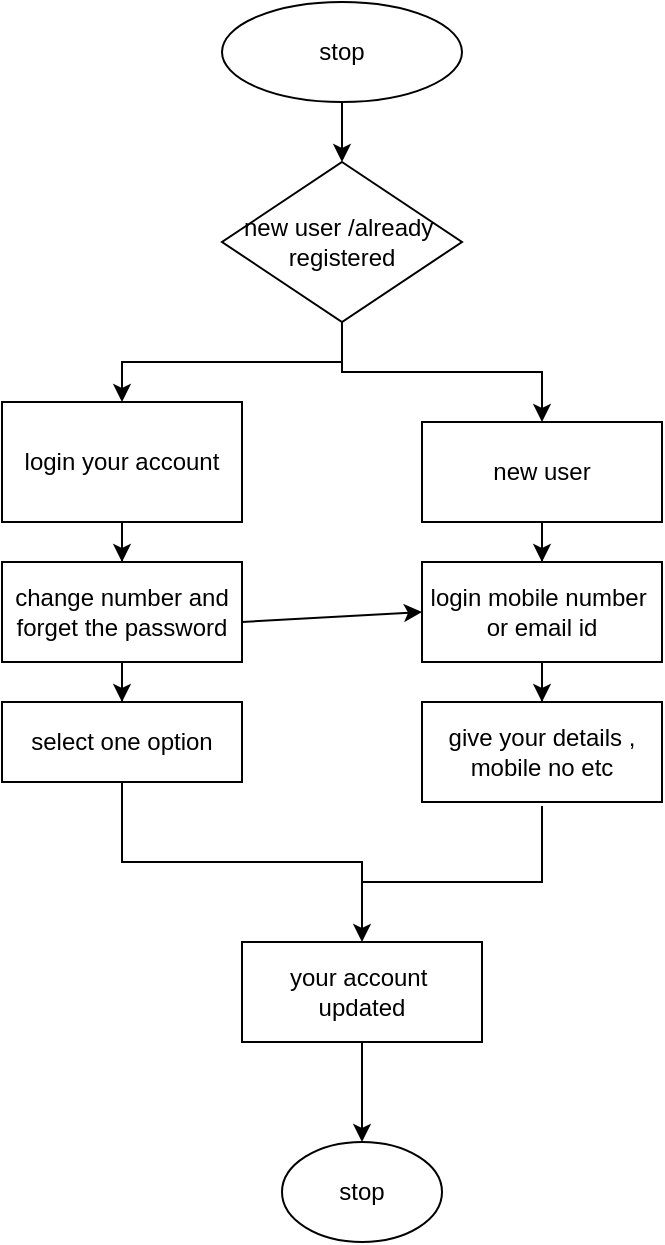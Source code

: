 <mxfile version="22.0.8" type="google">
  <diagram name="Page-1" id="V0BsXtO1z5sSv_0sSeDV">
    <mxGraphModel dx="1242" dy="569" grid="1" gridSize="10" guides="1" tooltips="1" connect="1" arrows="1" fold="1" page="1" pageScale="1" pageWidth="850" pageHeight="1100" math="0" shadow="0">
      <root>
        <mxCell id="0" />
        <mxCell id="1" parent="0" />
        <mxCell id="84fla97lxN4tbawrS8aS-3" value="" style="edgeStyle=orthogonalEdgeStyle;rounded=0;orthogonalLoop=1;jettySize=auto;html=1;" edge="1" parent="1" source="84fla97lxN4tbawrS8aS-1" target="84fla97lxN4tbawrS8aS-2">
          <mxGeometry relative="1" as="geometry" />
        </mxCell>
        <mxCell id="84fla97lxN4tbawrS8aS-1" value="stop" style="ellipse;whiteSpace=wrap;html=1;" vertex="1" parent="1">
          <mxGeometry x="380" y="50" width="120" height="50" as="geometry" />
        </mxCell>
        <mxCell id="84fla97lxN4tbawrS8aS-5" value="" style="edgeStyle=orthogonalEdgeStyle;rounded=0;orthogonalLoop=1;jettySize=auto;html=1;" edge="1" parent="1" source="84fla97lxN4tbawrS8aS-2" target="84fla97lxN4tbawrS8aS-4">
          <mxGeometry relative="1" as="geometry" />
        </mxCell>
        <mxCell id="84fla97lxN4tbawrS8aS-7" value="" style="edgeStyle=orthogonalEdgeStyle;rounded=0;orthogonalLoop=1;jettySize=auto;html=1;" edge="1" parent="1" source="84fla97lxN4tbawrS8aS-2" target="84fla97lxN4tbawrS8aS-6">
          <mxGeometry relative="1" as="geometry" />
        </mxCell>
        <mxCell id="84fla97lxN4tbawrS8aS-2" value="new user /already&amp;nbsp;&lt;br&gt;registered" style="rhombus;whiteSpace=wrap;html=1;" vertex="1" parent="1">
          <mxGeometry x="380" y="130" width="120" height="80" as="geometry" />
        </mxCell>
        <mxCell id="84fla97lxN4tbawrS8aS-9" value="" style="edgeStyle=orthogonalEdgeStyle;rounded=0;orthogonalLoop=1;jettySize=auto;html=1;" edge="1" parent="1" source="84fla97lxN4tbawrS8aS-4" target="84fla97lxN4tbawrS8aS-8">
          <mxGeometry relative="1" as="geometry" />
        </mxCell>
        <mxCell id="84fla97lxN4tbawrS8aS-4" value="login your account" style="whiteSpace=wrap;html=1;" vertex="1" parent="1">
          <mxGeometry x="270" y="250" width="120" height="60" as="geometry" />
        </mxCell>
        <mxCell id="84fla97lxN4tbawrS8aS-17" value="" style="edgeStyle=orthogonalEdgeStyle;rounded=0;orthogonalLoop=1;jettySize=auto;html=1;" edge="1" parent="1" source="84fla97lxN4tbawrS8aS-6" target="84fla97lxN4tbawrS8aS-16">
          <mxGeometry relative="1" as="geometry" />
        </mxCell>
        <mxCell id="84fla97lxN4tbawrS8aS-6" value="new user" style="whiteSpace=wrap;html=1;" vertex="1" parent="1">
          <mxGeometry x="480" y="260" width="120" height="50" as="geometry" />
        </mxCell>
        <mxCell id="84fla97lxN4tbawrS8aS-15" value="" style="edgeStyle=orthogonalEdgeStyle;rounded=0;orthogonalLoop=1;jettySize=auto;html=1;" edge="1" parent="1" source="84fla97lxN4tbawrS8aS-8" target="84fla97lxN4tbawrS8aS-14">
          <mxGeometry relative="1" as="geometry" />
        </mxCell>
        <mxCell id="84fla97lxN4tbawrS8aS-8" value="change number and&lt;br&gt;forget the password" style="whiteSpace=wrap;html=1;" vertex="1" parent="1">
          <mxGeometry x="270" y="330" width="120" height="50" as="geometry" />
        </mxCell>
        <mxCell id="84fla97lxN4tbawrS8aS-21" value="" style="edgeStyle=orthogonalEdgeStyle;rounded=0;orthogonalLoop=1;jettySize=auto;html=1;" edge="1" parent="1" source="84fla97lxN4tbawrS8aS-14" target="84fla97lxN4tbawrS8aS-20">
          <mxGeometry relative="1" as="geometry" />
        </mxCell>
        <mxCell id="84fla97lxN4tbawrS8aS-14" value="select one option" style="whiteSpace=wrap;html=1;" vertex="1" parent="1">
          <mxGeometry x="270" y="400" width="120" height="40" as="geometry" />
        </mxCell>
        <mxCell id="84fla97lxN4tbawrS8aS-19" value="" style="edgeStyle=orthogonalEdgeStyle;rounded=0;orthogonalLoop=1;jettySize=auto;html=1;" edge="1" parent="1" source="84fla97lxN4tbawrS8aS-16" target="84fla97lxN4tbawrS8aS-18">
          <mxGeometry relative="1" as="geometry" />
        </mxCell>
        <mxCell id="84fla97lxN4tbawrS8aS-16" value="login mobile number&amp;nbsp;&lt;br&gt;or email id" style="whiteSpace=wrap;html=1;" vertex="1" parent="1">
          <mxGeometry x="480" y="330" width="120" height="50" as="geometry" />
        </mxCell>
        <mxCell id="84fla97lxN4tbawrS8aS-18" value="give your details , mobile no etc" style="whiteSpace=wrap;html=1;" vertex="1" parent="1">
          <mxGeometry x="480" y="400" width="120" height="50" as="geometry" />
        </mxCell>
        <mxCell id="84fla97lxN4tbawrS8aS-24" value="" style="edgeStyle=orthogonalEdgeStyle;rounded=0;orthogonalLoop=1;jettySize=auto;html=1;" edge="1" parent="1" source="84fla97lxN4tbawrS8aS-20" target="84fla97lxN4tbawrS8aS-23">
          <mxGeometry relative="1" as="geometry" />
        </mxCell>
        <mxCell id="84fla97lxN4tbawrS8aS-20" value="your account&amp;nbsp;&lt;br&gt;updated" style="whiteSpace=wrap;html=1;" vertex="1" parent="1">
          <mxGeometry x="390" y="520" width="120" height="50" as="geometry" />
        </mxCell>
        <mxCell id="84fla97lxN4tbawrS8aS-22" value="" style="endArrow=none;html=1;rounded=0;" edge="1" parent="1">
          <mxGeometry width="50" height="50" relative="1" as="geometry">
            <mxPoint x="450" y="490" as="sourcePoint" />
            <mxPoint x="540" y="452" as="targetPoint" />
            <Array as="points">
              <mxPoint x="540" y="490" />
            </Array>
          </mxGeometry>
        </mxCell>
        <mxCell id="84fla97lxN4tbawrS8aS-23" value="stop" style="ellipse;whiteSpace=wrap;html=1;" vertex="1" parent="1">
          <mxGeometry x="410" y="620" width="80" height="50" as="geometry" />
        </mxCell>
        <mxCell id="84fla97lxN4tbawrS8aS-25" value="" style="endArrow=classic;html=1;rounded=0;entryX=0;entryY=0.5;entryDx=0;entryDy=0;" edge="1" parent="1" target="84fla97lxN4tbawrS8aS-16">
          <mxGeometry width="50" height="50" relative="1" as="geometry">
            <mxPoint x="390" y="360" as="sourcePoint" />
            <mxPoint x="440" y="310" as="targetPoint" />
          </mxGeometry>
        </mxCell>
      </root>
    </mxGraphModel>
  </diagram>
</mxfile>
